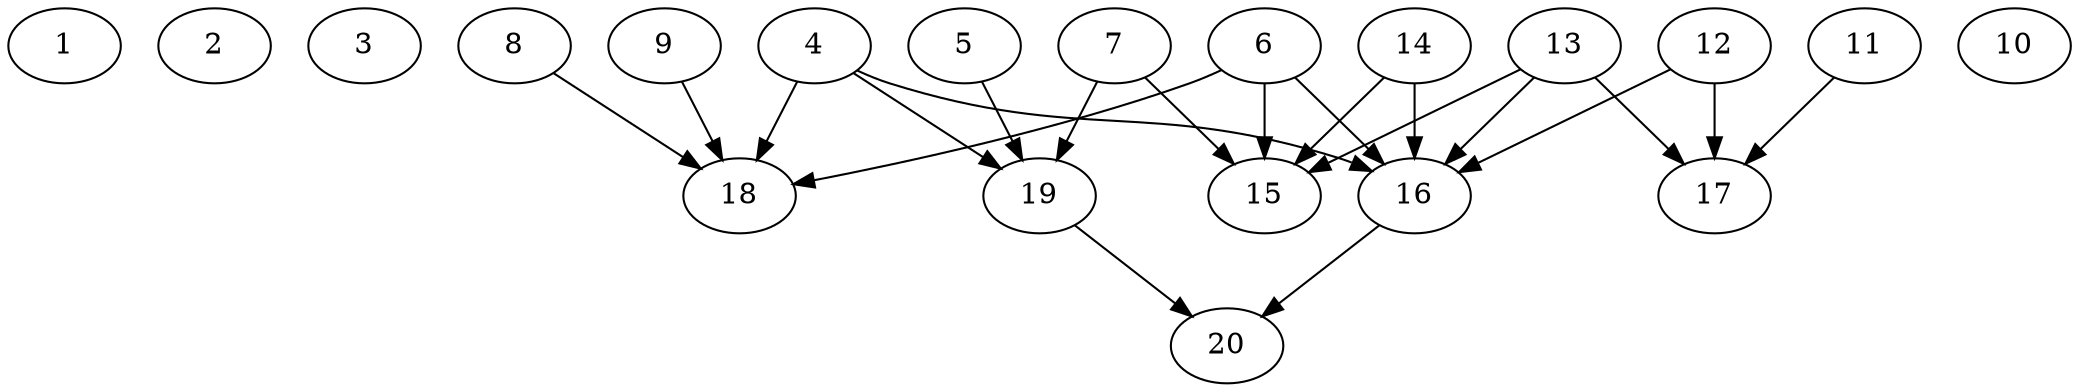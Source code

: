 // DAG automatically generated by daggen at Sat Jul 27 15:39:05 2019
// ./daggen --dot -n 20 --ccr 0.3 --fat 0.8 --regular 0.5 --density 0.4 --mindata 5242880 --maxdata 52428800 
digraph G {
  1 [size="86667947", alpha="0.00", expect_size="26000384"] 
  2 [size="109114027", alpha="0.07", expect_size="32734208"] 
  3 [size="89169920", alpha="0.06", expect_size="26750976"] 
  4 [size="108011520", alpha="0.04", expect_size="32403456"] 
  4 -> 16 [size ="32403456"]
  4 -> 18 [size ="32403456"]
  4 -> 19 [size ="32403456"]
  5 [size="48435200", alpha="0.16", expect_size="14530560"] 
  5 -> 19 [size ="14530560"]
  6 [size="162252800", alpha="0.05", expect_size="48675840"] 
  6 -> 15 [size ="48675840"]
  6 -> 16 [size ="48675840"]
  6 -> 18 [size ="48675840"]
  7 [size="159839573", alpha="0.19", expect_size="47951872"] 
  7 -> 15 [size ="47951872"]
  7 -> 19 [size ="47951872"]
  8 [size="39840427", alpha="0.05", expect_size="11952128"] 
  8 -> 18 [size ="11952128"]
  9 [size="165297493", alpha="0.11", expect_size="49589248"] 
  9 -> 18 [size ="49589248"]
  10 [size="18530987", alpha="0.12", expect_size="5559296"] 
  11 [size="90118827", alpha="0.13", expect_size="27035648"] 
  11 -> 17 [size ="27035648"]
  12 [size="93521920", alpha="0.02", expect_size="28056576"] 
  12 -> 16 [size ="28056576"]
  12 -> 17 [size ="28056576"]
  13 [size="150456320", alpha="0.07", expect_size="45136896"] 
  13 -> 15 [size ="45136896"]
  13 -> 16 [size ="45136896"]
  13 -> 17 [size ="45136896"]
  14 [size="37611520", alpha="0.18", expect_size="11283456"] 
  14 -> 15 [size ="11283456"]
  14 -> 16 [size ="11283456"]
  15 [size="66819413", alpha="0.01", expect_size="20045824"] 
  16 [size="37662720", alpha="0.14", expect_size="11298816"] 
  16 -> 20 [size ="11298816"]
  17 [size="75021653", alpha="0.06", expect_size="22506496"] 
  18 [size="70242987", alpha="0.19", expect_size="21072896"] 
  19 [size="113148587", alpha="0.00", expect_size="33944576"] 
  19 -> 20 [size ="33944576"]
  20 [size="41485653", alpha="0.20", expect_size="12445696"] 
}
